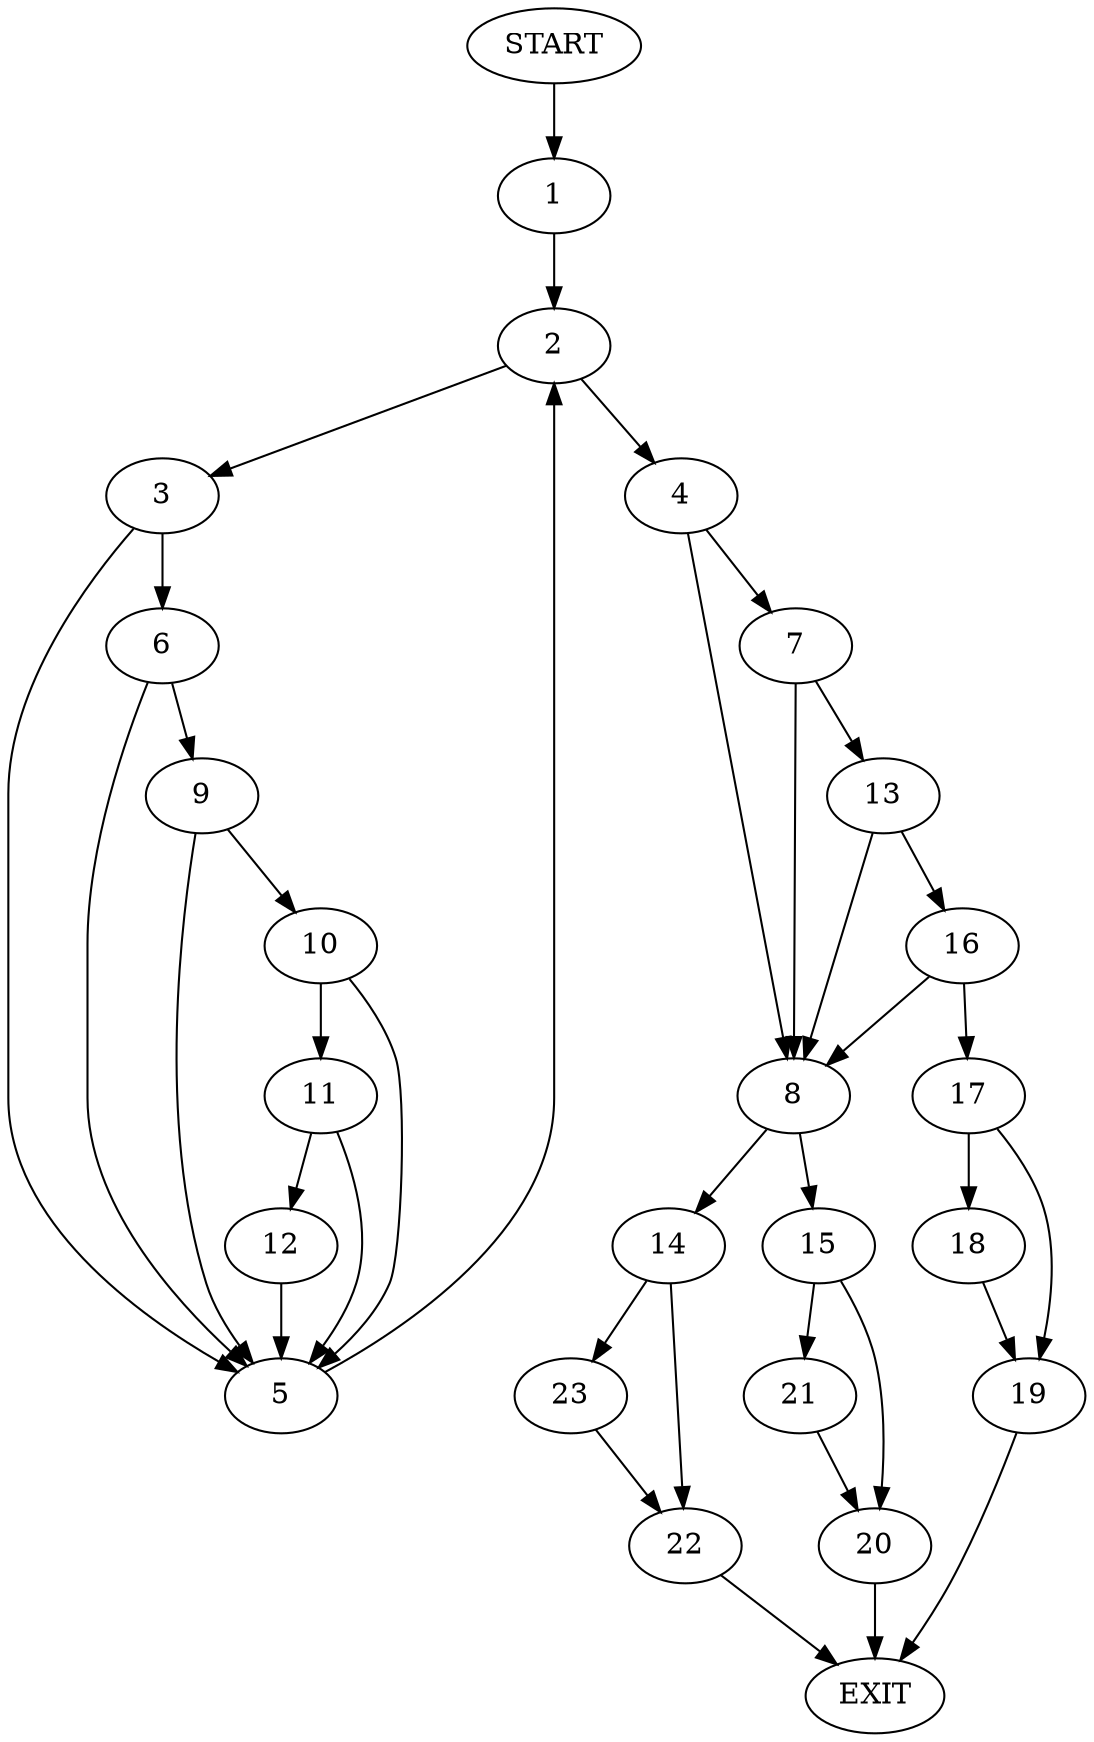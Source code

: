 digraph {
0 [label="START"]
24 [label="EXIT"]
0 -> 1
1 -> 2
2 -> 3
2 -> 4
3 -> 5
3 -> 6
4 -> 7
4 -> 8
5 -> 2
6 -> 9
6 -> 5
9 -> 5
9 -> 10
10 -> 11
10 -> 5
11 -> 5
11 -> 12
12 -> 5
7 -> 13
7 -> 8
8 -> 14
8 -> 15
13 -> 16
13 -> 8
16 -> 17
16 -> 8
17 -> 18
17 -> 19
18 -> 19
19 -> 24
15 -> 20
15 -> 21
14 -> 22
14 -> 23
21 -> 20
20 -> 24
23 -> 22
22 -> 24
}
